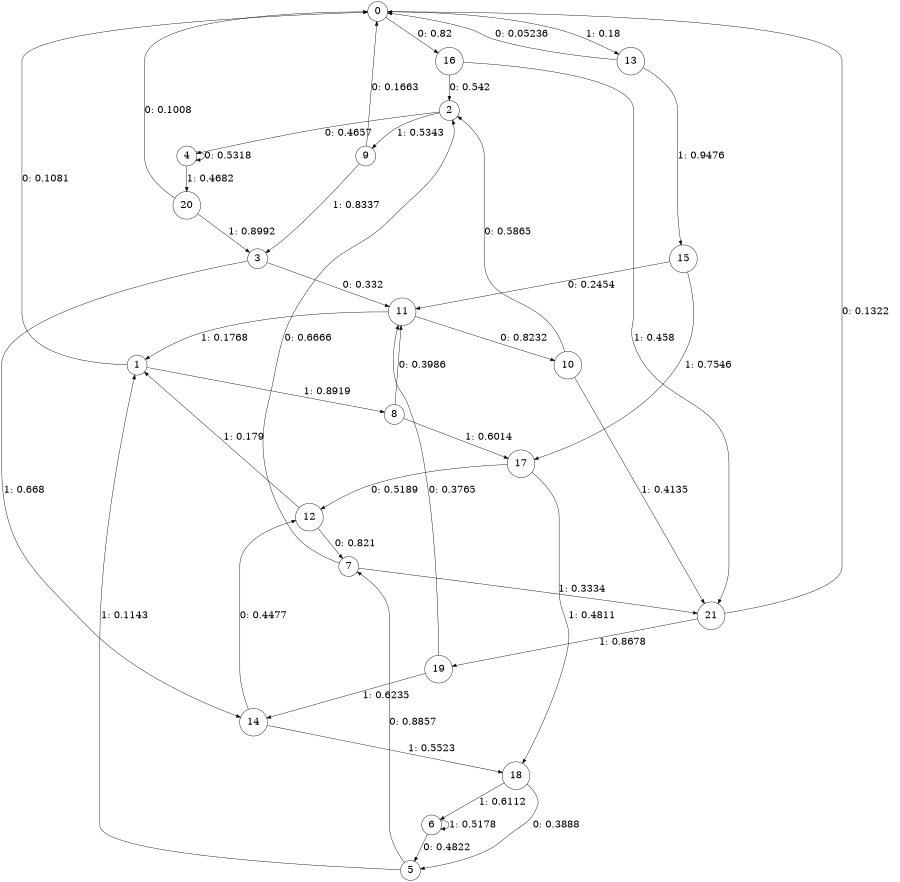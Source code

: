 digraph "ch23faceL5" {
size = "6,8.5";
ratio = "fill";
node [shape = circle];
node [fontsize = 24];
edge [fontsize = 24];
0 -> 16 [label = "0: 0.82     "];
0 -> 13 [label = "1: 0.18     "];
1 -> 0 [label = "0: 0.1081   "];
1 -> 8 [label = "1: 0.8919   "];
2 -> 4 [label = "0: 0.4657   "];
2 -> 9 [label = "1: 0.5343   "];
3 -> 11 [label = "0: 0.332    "];
3 -> 14 [label = "1: 0.668    "];
4 -> 4 [label = "0: 0.5318   "];
4 -> 20 [label = "1: 0.4682   "];
5 -> 7 [label = "0: 0.8857   "];
5 -> 1 [label = "1: 0.1143   "];
6 -> 5 [label = "0: 0.4822   "];
6 -> 6 [label = "1: 0.5178   "];
7 -> 2 [label = "0: 0.6666   "];
7 -> 21 [label = "1: 0.3334   "];
8 -> 11 [label = "0: 0.3986   "];
8 -> 17 [label = "1: 0.6014   "];
9 -> 0 [label = "0: 0.1663   "];
9 -> 3 [label = "1: 0.8337   "];
10 -> 2 [label = "0: 0.5865   "];
10 -> 21 [label = "1: 0.4135   "];
11 -> 10 [label = "0: 0.8232   "];
11 -> 1 [label = "1: 0.1768   "];
12 -> 7 [label = "0: 0.821    "];
12 -> 1 [label = "1: 0.179    "];
13 -> 0 [label = "0: 0.05236  "];
13 -> 15 [label = "1: 0.9476   "];
14 -> 12 [label = "0: 0.4477   "];
14 -> 18 [label = "1: 0.5523   "];
15 -> 11 [label = "0: 0.2454   "];
15 -> 17 [label = "1: 0.7546   "];
16 -> 2 [label = "0: 0.542    "];
16 -> 21 [label = "1: 0.458    "];
17 -> 12 [label = "0: 0.5189   "];
17 -> 18 [label = "1: 0.4811   "];
18 -> 5 [label = "0: 0.3888   "];
18 -> 6 [label = "1: 0.6112   "];
19 -> 11 [label = "0: 0.3765   "];
19 -> 14 [label = "1: 0.6235   "];
20 -> 0 [label = "0: 0.1008   "];
20 -> 3 [label = "1: 0.8992   "];
21 -> 0 [label = "0: 0.1322   "];
21 -> 19 [label = "1: 0.8678   "];
}
